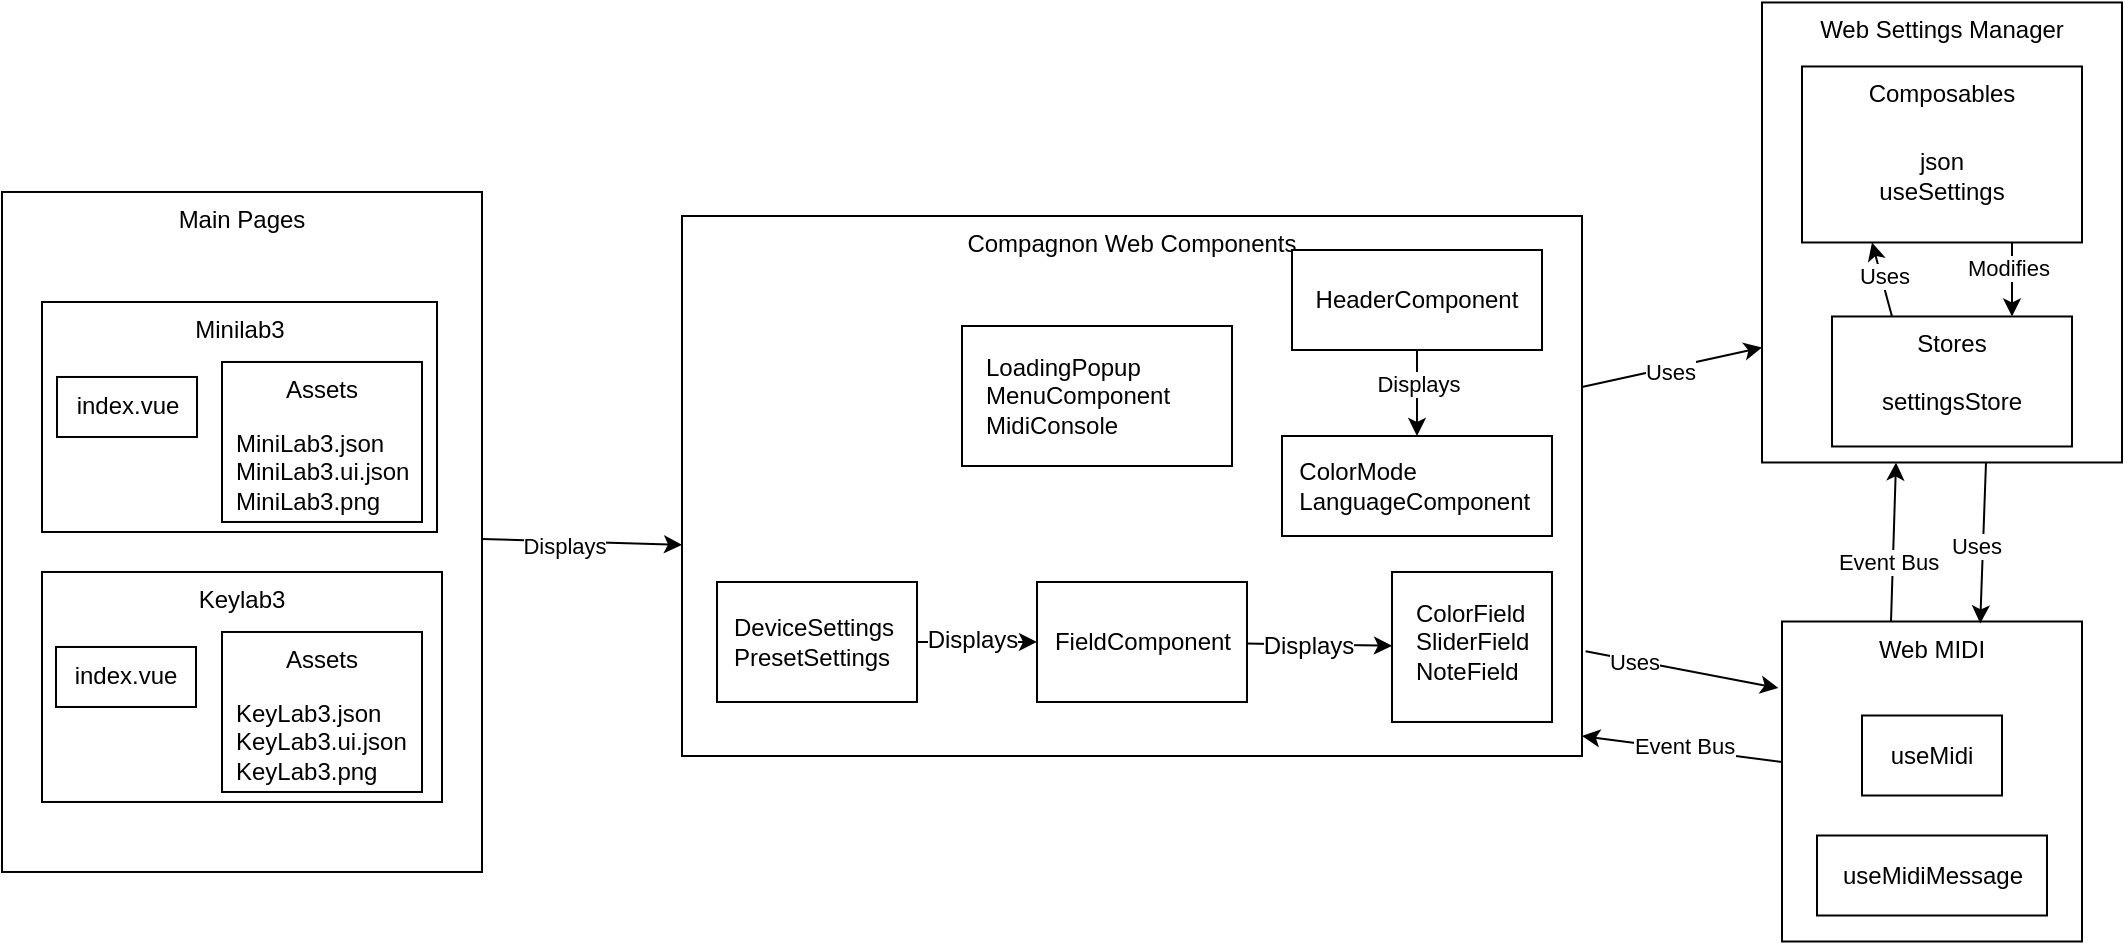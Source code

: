 <mxfile>
    <diagram id="BWIcD3Xi2dSUgdzjhlaD" name="Page-1">
        <mxGraphModel dx="1904" dy="1558" grid="1" gridSize="10" guides="1" tooltips="1" connect="1" arrows="1" fold="1" page="1" pageScale="1" pageWidth="850" pageHeight="1100" math="0" shadow="0">
            <root>
                <mxCell id="0"/>
                <mxCell id="1" parent="0"/>
                <mxCell id="100" style="edgeStyle=none;html=1;endArrow=classic;endFill=1;entryX=0;entryY=0.609;entryDx=0;entryDy=0;entryPerimeter=0;" parent="1" source="99" edge="1" target="5">
                    <mxGeometry relative="1" as="geometry">
                        <mxPoint x="800" y="270" as="targetPoint"/>
                    </mxGeometry>
                </mxCell>
                <mxCell id="102" value="Displays" style="edgeLabel;html=1;align=center;verticalAlign=middle;resizable=0;points=[];" parent="100" vertex="1" connectable="0">
                    <mxGeometry x="-0.193" y="-2" relative="1" as="geometry">
                        <mxPoint as="offset"/>
                    </mxGeometry>
                </mxCell>
                <mxCell id="99" value="Main Pages" style="whiteSpace=wrap;html=1;verticalAlign=top;" parent="1" vertex="1">
                    <mxGeometry x="290" y="257.99" width="240" height="340" as="geometry"/>
                </mxCell>
                <mxCell id="52" style="edgeStyle=none;html=1;entryX=0.5;entryY=1;entryDx=0;entryDy=0;" parent="1" edge="1">
                    <mxGeometry relative="1" as="geometry">
                        <mxPoint x="1234.508" y="472.75" as="sourcePoint"/>
                        <mxPoint x="1237" y="393.24" as="targetPoint"/>
                    </mxGeometry>
                </mxCell>
                <mxCell id="53" value="Event Bus" style="edgeLabel;html=1;align=center;verticalAlign=middle;resizable=0;points=[];" parent="52" vertex="1" connectable="0">
                    <mxGeometry x="-0.365" y="1" relative="1" as="geometry">
                        <mxPoint x="-2" y="-4" as="offset"/>
                    </mxGeometry>
                </mxCell>
                <mxCell id="56" style="edgeStyle=none;html=1;" parent="1" source="49" edge="1">
                    <mxGeometry relative="1" as="geometry">
                        <mxPoint x="1080" y="530" as="targetPoint"/>
                    </mxGeometry>
                </mxCell>
                <mxCell id="118" value="Event Bus" style="edgeLabel;html=1;align=center;verticalAlign=middle;resizable=0;points=[];" vertex="1" connectable="0" parent="56">
                    <mxGeometry x="0.405" y="2" relative="1" as="geometry">
                        <mxPoint x="21" y="-1" as="offset"/>
                    </mxGeometry>
                </mxCell>
                <mxCell id="49" value="Web MIDI" style="whiteSpace=wrap;html=1;verticalAlign=top;" parent="1" vertex="1">
                    <mxGeometry x="1180" y="472.75" width="150" height="160" as="geometry"/>
                </mxCell>
                <mxCell id="54" style="edgeStyle=none;html=1;exitX=0.75;exitY=1;exitDx=0;exitDy=0;entryX=0.814;entryY=0.006;entryDx=0;entryDy=0;entryPerimeter=0;" parent="1" edge="1">
                    <mxGeometry relative="1" as="geometry">
                        <mxPoint x="1282" y="393.24" as="sourcePoint"/>
                        <mxPoint x="1279.1" y="473.71" as="targetPoint"/>
                    </mxGeometry>
                </mxCell>
                <mxCell id="55" value="Uses" style="edgeLabel;html=1;align=center;verticalAlign=middle;resizable=0;points=[];" parent="54" vertex="1" connectable="0">
                    <mxGeometry x="-0.359" y="-1" relative="1" as="geometry">
                        <mxPoint x="-3" y="16" as="offset"/>
                    </mxGeometry>
                </mxCell>
                <mxCell id="2" value="Web Settings Manager" style="whiteSpace=wrap;html=1;verticalAlign=top;" parent="1" vertex="1">
                    <mxGeometry x="1170" y="163.24" width="180" height="230" as="geometry"/>
                </mxCell>
                <mxCell id="3" style="edgeStyle=none;html=1;entryX=0;entryY=0.75;entryDx=0;entryDy=0;" parent="1" source="5" target="2" edge="1">
                    <mxGeometry relative="1" as="geometry"/>
                </mxCell>
                <mxCell id="4" value="Uses" style="edgeLabel;html=1;align=center;verticalAlign=middle;resizable=0;points=[];" parent="3" vertex="1" connectable="0">
                    <mxGeometry x="-0.386" y="4" relative="1" as="geometry">
                        <mxPoint x="17" y="2" as="offset"/>
                    </mxGeometry>
                </mxCell>
                <mxCell id="5" value="Compagnon Web Components" style="whiteSpace=wrap;html=1;verticalAlign=top;" parent="1" vertex="1">
                    <mxGeometry x="630" y="270" width="450" height="270" as="geometry"/>
                </mxCell>
                <mxCell id="15" style="edgeStyle=none;html=1;entryX=0.75;entryY=0;entryDx=0;entryDy=0;exitX=0.75;exitY=1;exitDx=0;exitDy=0;" parent="1" source="7" target="10" edge="1">
                    <mxGeometry relative="1" as="geometry"/>
                </mxCell>
                <mxCell id="16" value="Modifies" style="edgeLabel;html=1;align=center;verticalAlign=middle;resizable=0;points=[];" parent="15" vertex="1" connectable="0">
                    <mxGeometry x="-0.33" y="-2" relative="1" as="geometry">
                        <mxPoint as="offset"/>
                    </mxGeometry>
                </mxCell>
                <mxCell id="7" value="Composables" style="whiteSpace=wrap;html=1;verticalAlign=top;" parent="1" vertex="1">
                    <mxGeometry x="1190" y="195.24" width="140" height="88" as="geometry"/>
                </mxCell>
                <mxCell id="8" style="edgeStyle=none;html=1;entryX=0.25;entryY=1;entryDx=0;entryDy=0;exitX=0.25;exitY=0;exitDx=0;exitDy=0;" parent="1" source="10" target="7" edge="1">
                    <mxGeometry relative="1" as="geometry">
                        <Array as="points"/>
                    </mxGeometry>
                </mxCell>
                <mxCell id="9" value="Uses" style="edgeLabel;html=1;align=center;verticalAlign=middle;resizable=0;points=[];" parent="8" vertex="1" connectable="0">
                    <mxGeometry x="0.1" y="-1" relative="1" as="geometry">
                        <mxPoint as="offset"/>
                    </mxGeometry>
                </mxCell>
                <mxCell id="10" value="Stores&lt;br&gt;" style="whiteSpace=wrap;html=1;verticalAlign=top;" parent="1" vertex="1">
                    <mxGeometry x="1205" y="320.24" width="120" height="65" as="geometry"/>
                </mxCell>
                <mxCell id="13" value="Minilab3" style="whiteSpace=wrap;html=1;verticalAlign=top;" parent="1" vertex="1">
                    <mxGeometry x="310" y="312.99" width="197.5" height="115" as="geometry"/>
                </mxCell>
                <mxCell id="17" value="index.vue" style="text;strokeColor=default;align=center;fillColor=none;html=1;verticalAlign=middle;whiteSpace=wrap;rounded=0;" parent="1" vertex="1">
                    <mxGeometry x="317.5" y="350.49" width="70" height="30" as="geometry"/>
                </mxCell>
                <mxCell id="23" value="settingsStore" style="text;strokeColor=none;align=center;fillColor=none;html=1;verticalAlign=middle;whiteSpace=wrap;rounded=0;" parent="1" vertex="1">
                    <mxGeometry x="1215" y="340.24" width="100" height="45" as="geometry"/>
                </mxCell>
                <mxCell id="25" value="" style="whiteSpace=wrap;html=1;strokeWidth=1;fontSize=12;verticalAlign=top;" parent="1" vertex="1">
                    <mxGeometry x="985" y="447.99" width="80" height="75" as="geometry"/>
                </mxCell>
                <mxCell id="26" value="ColorField&lt;br style=&quot;font-size: 12px;&quot;&gt;SliderField&lt;br style=&quot;font-size: 12px;&quot;&gt;NoteField" style="text;strokeColor=none;align=left;fillColor=none;html=1;verticalAlign=top;whiteSpace=wrap;rounded=0;spacingTop=0;fontSize=12;spacing=2;strokeWidth=1;" parent="1" vertex="1">
                    <mxGeometry x="995" y="455.49" width="60" height="60" as="geometry"/>
                </mxCell>
                <mxCell id="35" style="edgeStyle=none;html=1;fontSize=12;" parent="1" source="30" target="25" edge="1">
                    <mxGeometry relative="1" as="geometry"/>
                </mxCell>
                <mxCell id="36" value="Displays" style="edgeLabel;html=1;align=center;verticalAlign=middle;resizable=0;points=[];fontSize=12;" parent="35" vertex="1" connectable="0">
                    <mxGeometry x="-0.166" y="-1" relative="1" as="geometry">
                        <mxPoint as="offset"/>
                    </mxGeometry>
                </mxCell>
                <mxCell id="30" value="FieldComponent" style="whiteSpace=wrap;html=1;strokeWidth=1;fontSize=12;verticalAlign=middle;" parent="1" vertex="1">
                    <mxGeometry x="807.5" y="452.99" width="105" height="60" as="geometry"/>
                </mxCell>
                <mxCell id="33" style="edgeStyle=none;html=1;entryX=0;entryY=0.5;entryDx=0;entryDy=0;fontSize=12;" parent="1" source="31" target="30" edge="1">
                    <mxGeometry relative="1" as="geometry"/>
                </mxCell>
                <mxCell id="34" value="Displays" style="edgeLabel;html=1;align=center;verticalAlign=middle;resizable=0;points=[];fontSize=12;" parent="33" vertex="1" connectable="0">
                    <mxGeometry x="-0.279" y="1" relative="1" as="geometry">
                        <mxPoint x="6" as="offset"/>
                    </mxGeometry>
                </mxCell>
                <mxCell id="31" value="" style="whiteSpace=wrap;html=1;strokeWidth=1;fontSize=12;verticalAlign=top;" parent="1" vertex="1">
                    <mxGeometry x="647.5" y="452.99" width="100" height="60" as="geometry"/>
                </mxCell>
                <mxCell id="32" value="&lt;div style=&quot;&quot;&gt;&lt;span style=&quot;background-color: initial;&quot;&gt;DeviceSettings&lt;/span&gt;&lt;/div&gt;&lt;span style=&quot;&quot;&gt;PresetSettings&lt;/span&gt;&lt;span style=&quot;&quot;&gt;&lt;br&gt;&lt;/span&gt;" style="text;strokeColor=none;align=left;fillColor=none;html=1;verticalAlign=middle;whiteSpace=wrap;rounded=0;strokeWidth=1;fontSize=12;" parent="1" vertex="1">
                    <mxGeometry x="653.5" y="468.49" width="90" height="30" as="geometry"/>
                </mxCell>
                <mxCell id="40" value="" style="whiteSpace=wrap;html=1;strokeWidth=1;fontSize=12;" parent="1" vertex="1">
                    <mxGeometry x="770" y="325" width="135" height="70" as="geometry"/>
                </mxCell>
                <mxCell id="21" value="LoadingPopup&lt;br style=&quot;font-size: 12px;&quot;&gt;MenuComponent&lt;br style=&quot;font-size: 12px;&quot;&gt;MidiConsole" style="text;strokeColor=none;align=left;fillColor=none;html=1;verticalAlign=top;whiteSpace=wrap;rounded=0;spacingTop=0;fontSize=12;spacing=2;strokeWidth=1;" parent="1" vertex="1">
                    <mxGeometry x="780" y="332.25" width="125" height="50" as="geometry"/>
                </mxCell>
                <mxCell id="42" value="useMidi" style="whiteSpace=wrap;html=1;strokeWidth=1;fontSize=12;" parent="1" vertex="1">
                    <mxGeometry x="1220" y="519.75" width="70" height="40" as="geometry"/>
                </mxCell>
                <mxCell id="43" value="useMidiMessage" style="whiteSpace=wrap;html=1;strokeWidth=1;fontSize=12;" parent="1" vertex="1">
                    <mxGeometry x="1197.5" y="579.75" width="115" height="40" as="geometry"/>
                </mxCell>
                <mxCell id="44" value="json&lt;br&gt;useSettings" style="whiteSpace=wrap;html=1;strokeWidth=1;fontSize=12;strokeColor=none;" parent="1" vertex="1">
                    <mxGeometry x="1205" y="230.24" width="110" height="40" as="geometry"/>
                </mxCell>
                <mxCell id="50" style="edgeStyle=none;html=1;entryX=-0.012;entryY=0.208;entryDx=0;entryDy=0;entryPerimeter=0;exitX=1.004;exitY=0.806;exitDx=0;exitDy=0;exitPerimeter=0;" parent="1" source="5" target="49" edge="1">
                    <mxGeometry relative="1" as="geometry">
                        <mxPoint x="667.5" y="550" as="sourcePoint"/>
                        <mxPoint x="620" y="607" as="targetPoint"/>
                    </mxGeometry>
                </mxCell>
                <mxCell id="51" value="Uses" style="edgeLabel;html=1;align=center;verticalAlign=middle;resizable=0;points=[];" parent="50" vertex="1" connectable="0">
                    <mxGeometry x="-0.386" y="4" relative="1" as="geometry">
                        <mxPoint x="-6" y="3" as="offset"/>
                    </mxGeometry>
                </mxCell>
                <mxCell id="116" style="edgeStyle=none;html=1;endArrow=classic;endFill=1;" parent="1" source="77" target="114" edge="1">
                    <mxGeometry relative="1" as="geometry"/>
                </mxCell>
                <mxCell id="117" value="Displays" style="edgeLabel;html=1;align=center;verticalAlign=middle;resizable=0;points=[];" parent="116" vertex="1" connectable="0">
                    <mxGeometry x="-0.205" relative="1" as="geometry">
                        <mxPoint as="offset"/>
                    </mxGeometry>
                </mxCell>
                <mxCell id="77" value="HeaderComponent" style="whiteSpace=wrap;html=1;strokeWidth=1;fontSize=12;" parent="1" vertex="1">
                    <mxGeometry x="935" y="287" width="125" height="50" as="geometry"/>
                </mxCell>
                <mxCell id="85" value="Keylab3" style="whiteSpace=wrap;html=1;verticalAlign=top;" parent="1" vertex="1">
                    <mxGeometry x="310" y="447.99" width="200" height="115" as="geometry"/>
                </mxCell>
                <mxCell id="104" value="Assets" style="text;strokeColor=default;align=center;fillColor=none;html=1;verticalAlign=top;whiteSpace=wrap;rounded=0;" parent="1" vertex="1">
                    <mxGeometry x="400" y="342.99" width="100" height="80" as="geometry"/>
                </mxCell>
                <mxCell id="106" value="MiniLab3.json&lt;br&gt;MiniLab3.ui.json&lt;br&gt;MiniLab3.png" style="text;html=1;align=left;verticalAlign=middle;resizable=0;points=[];autosize=1;strokeColor=none;fillColor=none;" parent="1" vertex="1">
                    <mxGeometry x="405" y="367.99" width="110" height="60" as="geometry"/>
                </mxCell>
                <mxCell id="111" value="index.vue" style="text;strokeColor=default;align=center;fillColor=none;html=1;verticalAlign=middle;whiteSpace=wrap;rounded=0;" parent="1" vertex="1">
                    <mxGeometry x="317" y="485.49" width="70" height="30" as="geometry"/>
                </mxCell>
                <mxCell id="112" value="Assets" style="text;strokeColor=default;align=center;fillColor=none;html=1;verticalAlign=top;whiteSpace=wrap;rounded=0;" parent="1" vertex="1">
                    <mxGeometry x="400" y="477.99" width="100" height="80" as="geometry"/>
                </mxCell>
                <mxCell id="113" value="KeyLab3.json&lt;br&gt;KeyLab3.ui.json&lt;br&gt;KeyLab3.png" style="text;html=1;align=left;verticalAlign=middle;resizable=0;points=[];autosize=1;strokeColor=none;fillColor=none;" parent="1" vertex="1">
                    <mxGeometry x="405" y="502.99" width="110" height="60" as="geometry"/>
                </mxCell>
                <mxCell id="114" value="&amp;nbsp; ColorMode&lt;br&gt;&amp;nbsp; LanguageComponent" style="whiteSpace=wrap;html=1;strokeWidth=1;fontSize=12;align=left;" parent="1" vertex="1">
                    <mxGeometry x="930" y="380" width="135" height="50" as="geometry"/>
                </mxCell>
            </root>
        </mxGraphModel>
    </diagram>
</mxfile>